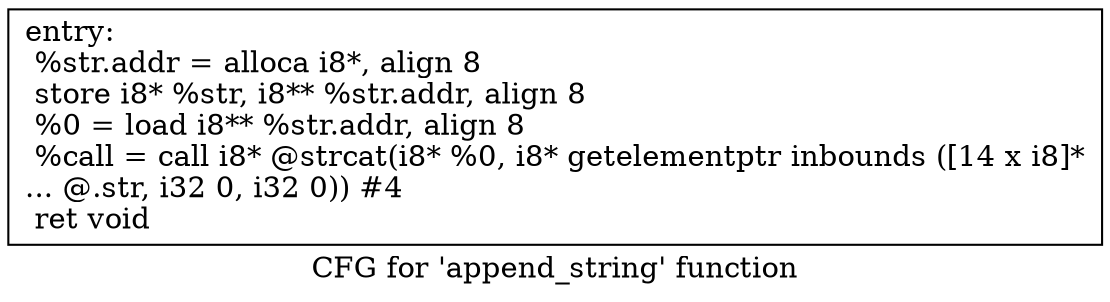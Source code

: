 digraph "CFG for 'append_string' function" {
	label="CFG for 'append_string' function";

	Node0x47297d0 [shape=record,label="{entry:\l  %str.addr = alloca i8*, align 8\l  store i8* %str, i8** %str.addr, align 8\l  %0 = load i8** %str.addr, align 8\l  %call = call i8* @strcat(i8* %0, i8* getelementptr inbounds ([14 x i8]*\l... @.str, i32 0, i32 0)) #4\l  ret void\l}"];
}
